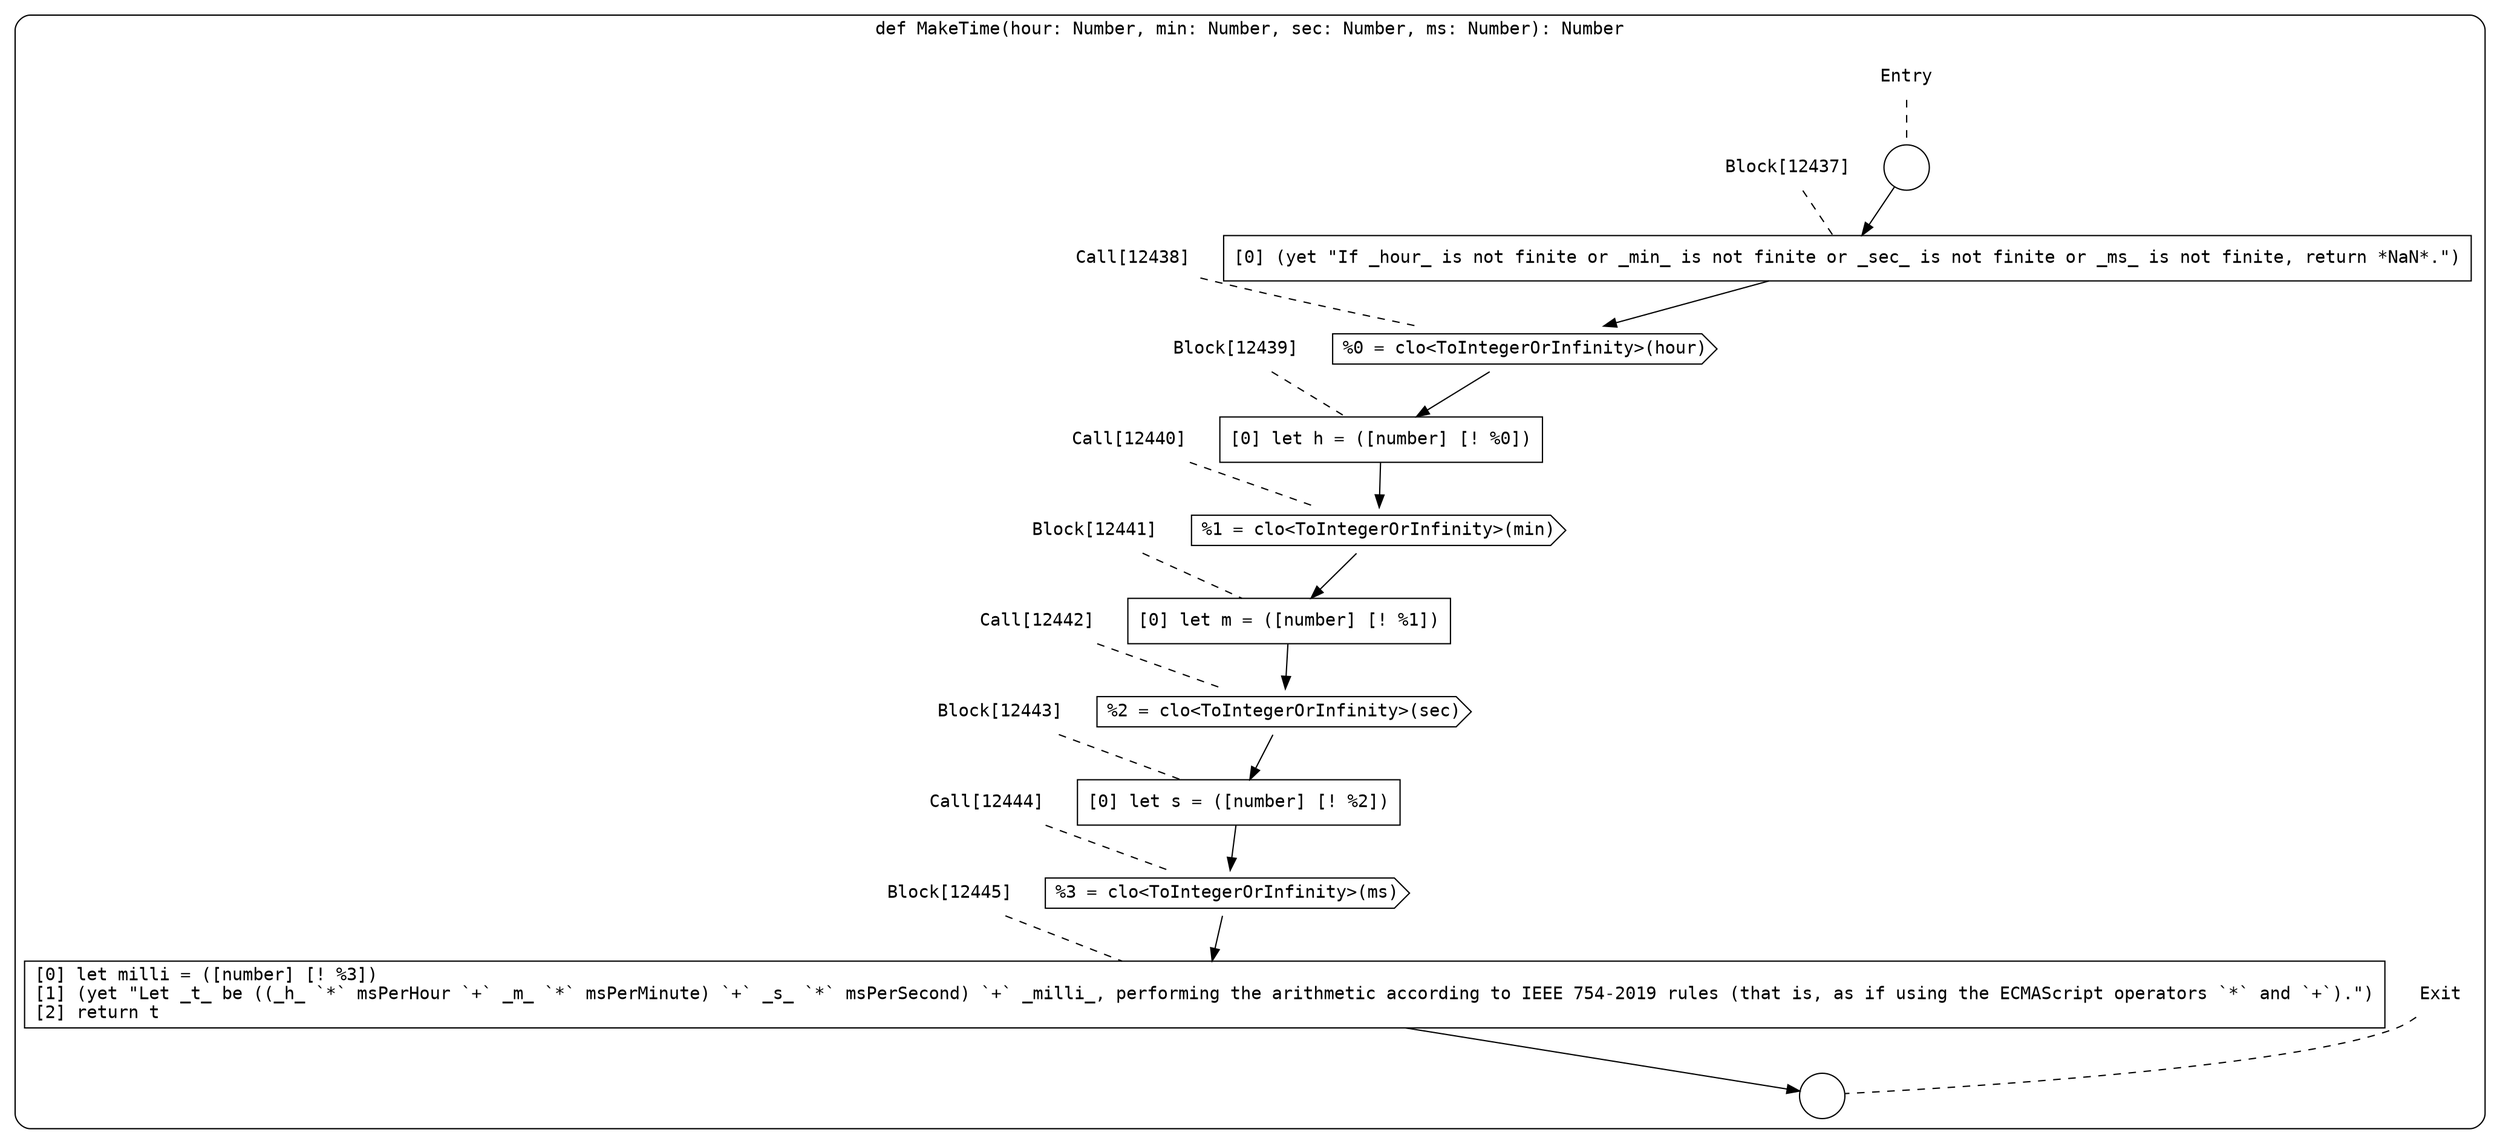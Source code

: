 digraph {
  graph [fontname = "Consolas"]
  node [fontname = "Consolas"]
  edge [fontname = "Consolas"]
  subgraph cluster2112 {
    label = "def MakeTime(hour: Number, min: Number, sec: Number, ms: Number): Number"
    style = rounded
    cluster2112_entry_name [shape=none, label=<<font color="black">Entry</font>>]
    cluster2112_entry_name -> cluster2112_entry [arrowhead=none, color="black", style=dashed]
    cluster2112_entry [shape=circle label=" " color="black" fillcolor="white" style=filled]
    cluster2112_entry -> node12437 [color="black"]
    cluster2112_exit_name [shape=none, label=<<font color="black">Exit</font>>]
    cluster2112_exit_name -> cluster2112_exit [arrowhead=none, color="black", style=dashed]
    cluster2112_exit [shape=circle label=" " color="black" fillcolor="white" style=filled]
    node12437_name [shape=none, label=<<font color="black">Block[12437]</font>>]
    node12437_name -> node12437 [arrowhead=none, color="black", style=dashed]
    node12437 [shape=box, label=<<font color="black">[0] (yet &quot;If _hour_ is not finite or _min_ is not finite or _sec_ is not finite or _ms_ is not finite, return *NaN*.&quot;)<BR ALIGN="LEFT"/></font>> color="black" fillcolor="white", style=filled]
    node12437 -> node12438 [color="black"]
    node12438_name [shape=none, label=<<font color="black">Call[12438]</font>>]
    node12438_name -> node12438 [arrowhead=none, color="black", style=dashed]
    node12438 [shape=cds, label=<<font color="black">%0 = clo&lt;ToIntegerOrInfinity&gt;(hour)</font>> color="black" fillcolor="white", style=filled]
    node12438 -> node12439 [color="black"]
    node12439_name [shape=none, label=<<font color="black">Block[12439]</font>>]
    node12439_name -> node12439 [arrowhead=none, color="black", style=dashed]
    node12439 [shape=box, label=<<font color="black">[0] let h = ([number] [! %0])<BR ALIGN="LEFT"/></font>> color="black" fillcolor="white", style=filled]
    node12439 -> node12440 [color="black"]
    node12440_name [shape=none, label=<<font color="black">Call[12440]</font>>]
    node12440_name -> node12440 [arrowhead=none, color="black", style=dashed]
    node12440 [shape=cds, label=<<font color="black">%1 = clo&lt;ToIntegerOrInfinity&gt;(min)</font>> color="black" fillcolor="white", style=filled]
    node12440 -> node12441 [color="black"]
    node12441_name [shape=none, label=<<font color="black">Block[12441]</font>>]
    node12441_name -> node12441 [arrowhead=none, color="black", style=dashed]
    node12441 [shape=box, label=<<font color="black">[0] let m = ([number] [! %1])<BR ALIGN="LEFT"/></font>> color="black" fillcolor="white", style=filled]
    node12441 -> node12442 [color="black"]
    node12442_name [shape=none, label=<<font color="black">Call[12442]</font>>]
    node12442_name -> node12442 [arrowhead=none, color="black", style=dashed]
    node12442 [shape=cds, label=<<font color="black">%2 = clo&lt;ToIntegerOrInfinity&gt;(sec)</font>> color="black" fillcolor="white", style=filled]
    node12442 -> node12443 [color="black"]
    node12443_name [shape=none, label=<<font color="black">Block[12443]</font>>]
    node12443_name -> node12443 [arrowhead=none, color="black", style=dashed]
    node12443 [shape=box, label=<<font color="black">[0] let s = ([number] [! %2])<BR ALIGN="LEFT"/></font>> color="black" fillcolor="white", style=filled]
    node12443 -> node12444 [color="black"]
    node12444_name [shape=none, label=<<font color="black">Call[12444]</font>>]
    node12444_name -> node12444 [arrowhead=none, color="black", style=dashed]
    node12444 [shape=cds, label=<<font color="black">%3 = clo&lt;ToIntegerOrInfinity&gt;(ms)</font>> color="black" fillcolor="white", style=filled]
    node12444 -> node12445 [color="black"]
    node12445_name [shape=none, label=<<font color="black">Block[12445]</font>>]
    node12445_name -> node12445 [arrowhead=none, color="black", style=dashed]
    node12445 [shape=box, label=<<font color="black">[0] let milli = ([number] [! %3])<BR ALIGN="LEFT"/>[1] (yet &quot;Let _t_ be ((_h_ `*` msPerHour `+` _m_ `*` msPerMinute) `+` _s_ `*` msPerSecond) `+` _milli_, performing the arithmetic according to IEEE 754-2019 rules (that is, as if using the ECMAScript operators `*` and `+`).&quot;)<BR ALIGN="LEFT"/>[2] return t<BR ALIGN="LEFT"/></font>> color="black" fillcolor="white", style=filled]
    node12445 -> cluster2112_exit [color="black"]
  }
}